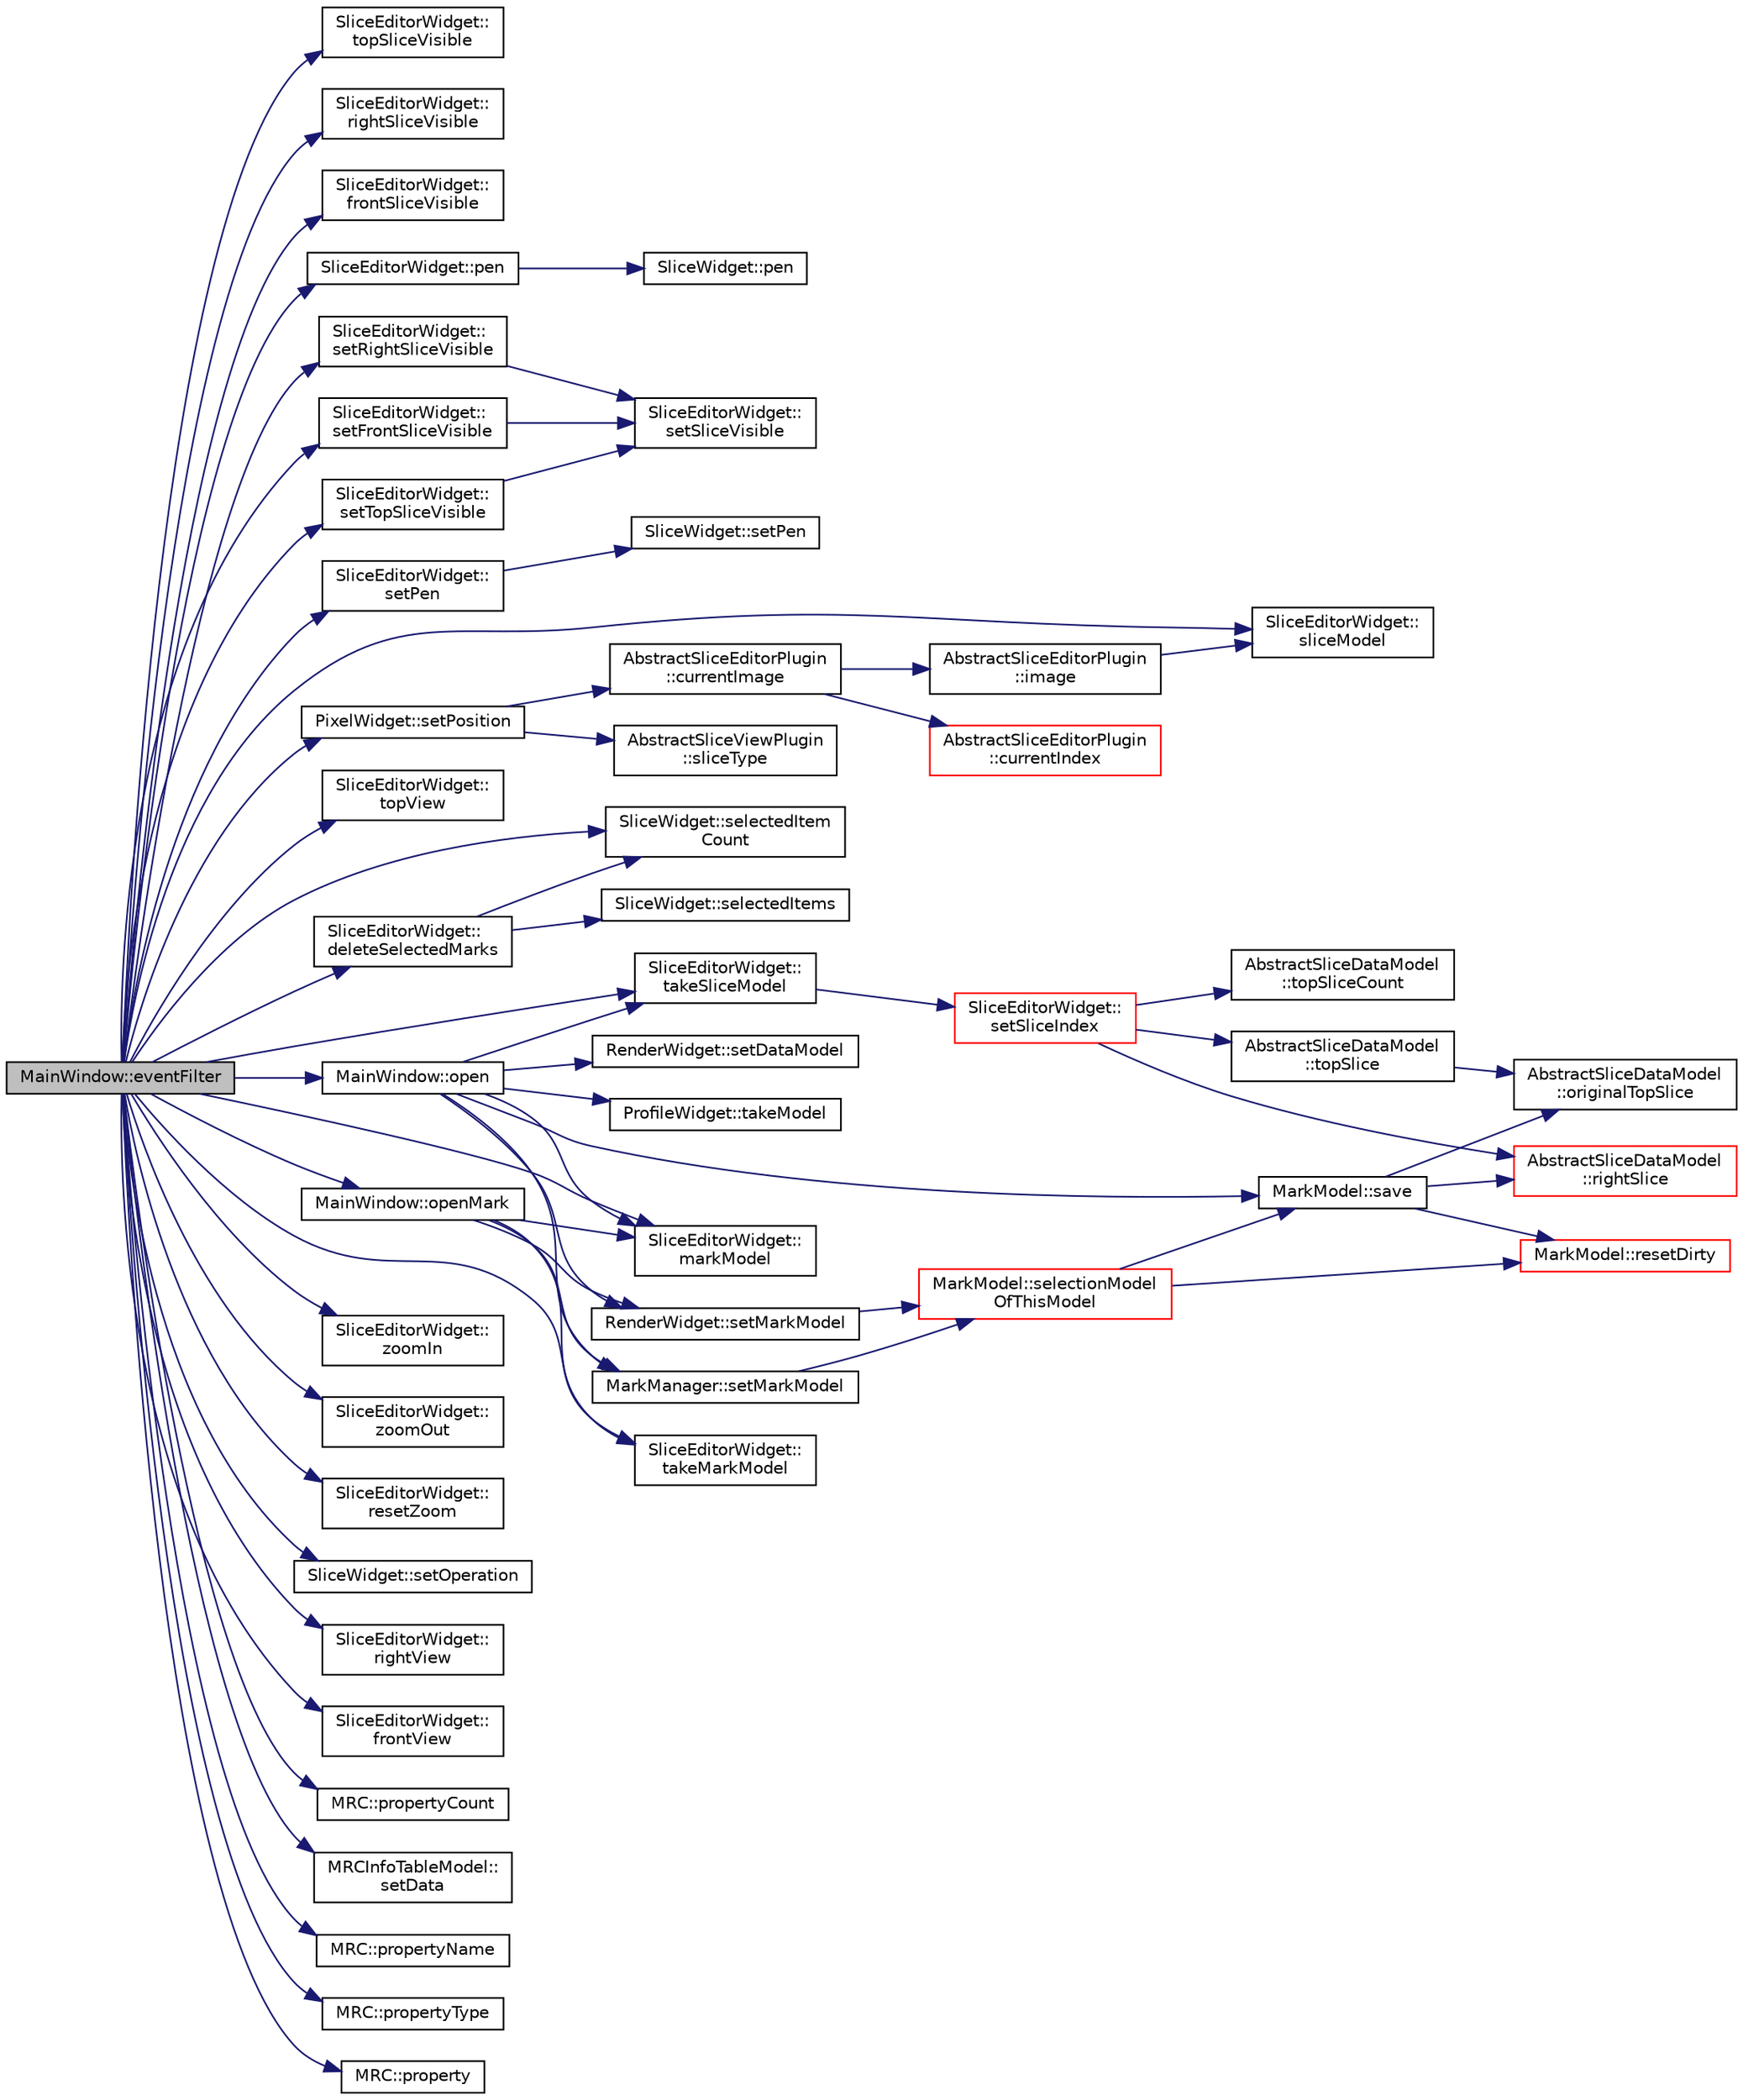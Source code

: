 digraph "MainWindow::eventFilter"
{
  edge [fontname="Helvetica",fontsize="10",labelfontname="Helvetica",labelfontsize="10"];
  node [fontname="Helvetica",fontsize="10",shape=record];
  rankdir="LR";
  Node7 [label="MainWindow::eventFilter",height=0.2,width=0.4,color="black", fillcolor="grey75", style="filled", fontcolor="black"];
  Node7 -> Node8 [color="midnightblue",fontsize="10",style="solid",fontname="Helvetica"];
  Node8 [label="SliceEditorWidget::\ltopSliceVisible",height=0.2,width=0.4,color="black", fillcolor="white", style="filled",URL="$class_slice_editor_widget.html#a9d0752e6d2daa08ab8d85e56a6f8699c",tooltip="Returns the visibility of top slice. "];
  Node7 -> Node9 [color="midnightblue",fontsize="10",style="solid",fontname="Helvetica"];
  Node9 [label="SliceEditorWidget::\lrightSliceVisible",height=0.2,width=0.4,color="black", fillcolor="white", style="filled",URL="$class_slice_editor_widget.html#a2d2a9af26a548a23884962d169e22ee7",tooltip="Returns the visibility of right slice. "];
  Node7 -> Node10 [color="midnightblue",fontsize="10",style="solid",fontname="Helvetica"];
  Node10 [label="SliceEditorWidget::\lfrontSliceVisible",height=0.2,width=0.4,color="black", fillcolor="white", style="filled",URL="$class_slice_editor_widget.html#af54d307c756e047a9fc5d60936cf8c96",tooltip="Returns the visibility of front slice. "];
  Node7 -> Node11 [color="midnightblue",fontsize="10",style="solid",fontname="Helvetica"];
  Node11 [label="SliceEditorWidget::pen",height=0.2,width=0.4,color="black", fillcolor="white", style="filled",URL="$class_slice_editor_widget.html#a1d33484b159165e85dad00e5731cd561",tooltip="Returns a QPen object used for painting marks. "];
  Node11 -> Node12 [color="midnightblue",fontsize="10",style="solid",fontname="Helvetica"];
  Node12 [label="SliceWidget::pen",height=0.2,width=0.4,color="black", fillcolor="white", style="filled",URL="$class_slice_widget.html#a7816b406651f2c4f388bd7626255024c"];
  Node7 -> Node13 [color="midnightblue",fontsize="10",style="solid",fontname="Helvetica"];
  Node13 [label="SliceEditorWidget::\lsetTopSliceVisible",height=0.2,width=0.4,color="black", fillcolor="white", style="filled",URL="$class_slice_editor_widget.html#a37775322f48419068d579b21bf4fab9e",tooltip="This a convienience function to change the visibility of the top slice widget. "];
  Node13 -> Node14 [color="midnightblue",fontsize="10",style="solid",fontname="Helvetica"];
  Node14 [label="SliceEditorWidget::\lsetSliceVisible",height=0.2,width=0.4,color="black", fillcolor="white", style="filled",URL="$class_slice_editor_widget.html#a47c5b6f3612352e1e8844d884ae6a0fd",tooltip="This property holds visibility of the three types of slice widget. "];
  Node7 -> Node15 [color="midnightblue",fontsize="10",style="solid",fontname="Helvetica"];
  Node15 [label="SliceEditorWidget::\lsetRightSliceVisible",height=0.2,width=0.4,color="black", fillcolor="white", style="filled",URL="$class_slice_editor_widget.html#aab9d24caf666092861776d1d94266146",tooltip="This a convienience function to change the visibility of the front slice widget. "];
  Node15 -> Node14 [color="midnightblue",fontsize="10",style="solid",fontname="Helvetica"];
  Node7 -> Node16 [color="midnightblue",fontsize="10",style="solid",fontname="Helvetica"];
  Node16 [label="SliceEditorWidget::\lsetFrontSliceVisible",height=0.2,width=0.4,color="black", fillcolor="white", style="filled",URL="$class_slice_editor_widget.html#a4ee534f8dedd9db2c3f8b8e969e1fefa",tooltip="This a convienience function to change the visibility of the right slice widget. "];
  Node16 -> Node14 [color="midnightblue",fontsize="10",style="solid",fontname="Helvetica"];
  Node7 -> Node17 [color="midnightblue",fontsize="10",style="solid",fontname="Helvetica"];
  Node17 [label="SliceEditorWidget::\lsetPen",height=0.2,width=0.4,color="black", fillcolor="white", style="filled",URL="$class_slice_editor_widget.html#aa551b44db6ac4ad9f737cc09ec64816f",tooltip="Sets the slice widgets&#39; pen to be the given pen. "];
  Node17 -> Node18 [color="midnightblue",fontsize="10",style="solid",fontname="Helvetica"];
  Node18 [label="SliceWidget::setPen",height=0.2,width=0.4,color="black", fillcolor="white", style="filled",URL="$class_slice_widget.html#aff63c87e4f7a99a90d067e47ec9b7de1"];
  Node7 -> Node19 [color="midnightblue",fontsize="10",style="solid",fontname="Helvetica"];
  Node19 [label="PixelWidget::setPosition",height=0.2,width=0.4,color="black", fillcolor="white", style="filled",URL="$class_pixel_widget.html#a3b274a09b7c4d878078f5c771c706214"];
  Node19 -> Node20 [color="midnightblue",fontsize="10",style="solid",fontname="Helvetica"];
  Node20 [label="AbstractSliceEditorPlugin\l::currentImage",height=0.2,width=0.4,color="black", fillcolor="white", style="filled",URL="$class_abstract_slice_editor_plugin.html#a9cfc9e11d08a69343cb80ddee93de890"];
  Node20 -> Node21 [color="midnightblue",fontsize="10",style="solid",fontname="Helvetica"];
  Node21 [label="AbstractSliceEditorPlugin\l::image",height=0.2,width=0.4,color="black", fillcolor="white", style="filled",URL="$class_abstract_slice_editor_plugin.html#a66247bc02a617d0be7d96d2432583001"];
  Node21 -> Node22 [color="midnightblue",fontsize="10",style="solid",fontname="Helvetica"];
  Node22 [label="SliceEditorWidget::\lsliceModel",height=0.2,width=0.4,color="black", fillcolor="white", style="filled",URL="$class_slice_editor_widget.html#a462f93f51d3898bdcb7c45f60569c15a",tooltip="Returns the top slice model. "];
  Node20 -> Node23 [color="midnightblue",fontsize="10",style="solid",fontname="Helvetica"];
  Node23 [label="AbstractSliceEditorPlugin\l::currentIndex",height=0.2,width=0.4,color="red", fillcolor="white", style="filled",URL="$class_abstract_slice_editor_plugin.html#acecc6bb1a5fd0e76d4e6a4d7ca4177f6"];
  Node19 -> Node25 [color="midnightblue",fontsize="10",style="solid",fontname="Helvetica"];
  Node25 [label="AbstractSliceViewPlugin\l::sliceType",height=0.2,width=0.4,color="black", fillcolor="white", style="filled",URL="$class_abstract_slice_view_plugin.html#aa481339a25aacca41872400910e6f6ba"];
  Node7 -> Node26 [color="midnightblue",fontsize="10",style="solid",fontname="Helvetica"];
  Node26 [label="SliceEditorWidget::\ltopView",height=0.2,width=0.4,color="black", fillcolor="white", style="filled",URL="$class_slice_editor_widget.html#a37ddc32b97cc4e8771745046cb88ff35",tooltip="Returns the top slice widget. "];
  Node7 -> Node27 [color="midnightblue",fontsize="10",style="solid",fontname="Helvetica"];
  Node27 [label="SliceWidget::selectedItem\lCount",height=0.2,width=0.4,color="black", fillcolor="white", style="filled",URL="$class_slice_widget.html#a18095dee4f17927573eb8d1a2420242c"];
  Node7 -> Node28 [color="midnightblue",fontsize="10",style="solid",fontname="Helvetica"];
  Node28 [label="SliceEditorWidget::\lmarkModel",height=0.2,width=0.4,color="black", fillcolor="white", style="filled",URL="$class_slice_editor_widget.html#a58900b8bf23e2d03d988144c4fe6fd79",tooltip="Returns the mark model held in the widget. "];
  Node7 -> Node29 [color="midnightblue",fontsize="10",style="solid",fontname="Helvetica"];
  Node29 [label="SliceEditorWidget::\lzoomIn",height=0.2,width=0.4,color="black", fillcolor="white", style="filled",URL="$class_slice_editor_widget.html#a046612fcab11def88348b78b1062cbdc",tooltip="Zooms in for three slice widgets. "];
  Node7 -> Node30 [color="midnightblue",fontsize="10",style="solid",fontname="Helvetica"];
  Node30 [label="SliceEditorWidget::\lzoomOut",height=0.2,width=0.4,color="black", fillcolor="white", style="filled",URL="$class_slice_editor_widget.html#a6fa40afbe13ccc596ebfe4cf159a82d5",tooltip="Zooms out for three slice widgets. "];
  Node7 -> Node31 [color="midnightblue",fontsize="10",style="solid",fontname="Helvetica"];
  Node31 [label="SliceEditorWidget::\lresetZoom",height=0.2,width=0.4,color="black", fillcolor="white", style="filled",URL="$class_slice_editor_widget.html#a0edd0cf31fe3c5603cedb99e52c1c85f",tooltip="Resets the default zoom for three slice widgets. "];
  Node7 -> Node32 [color="midnightblue",fontsize="10",style="solid",fontname="Helvetica"];
  Node32 [label="SliceWidget::setOperation",height=0.2,width=0.4,color="black", fillcolor="white", style="filled",URL="$class_slice_widget.html#ada4f0ed0bd4b87c2f80ab7d1341b6ab9"];
  Node7 -> Node33 [color="midnightblue",fontsize="10",style="solid",fontname="Helvetica"];
  Node33 [label="SliceEditorWidget::\lrightView",height=0.2,width=0.4,color="black", fillcolor="white", style="filled",URL="$class_slice_editor_widget.html#aca98a3731da7f8fcf6db8de5fdb09dc7",tooltip="Returns the right slice widget. "];
  Node7 -> Node34 [color="midnightblue",fontsize="10",style="solid",fontname="Helvetica"];
  Node34 [label="SliceEditorWidget::\lfrontView",height=0.2,width=0.4,color="black", fillcolor="white", style="filled",URL="$class_slice_editor_widget.html#a5e4c4a47ad244e38f7106aecb902b820",tooltip="Returns the front slice widget. "];
  Node7 -> Node35 [color="midnightblue",fontsize="10",style="solid",fontname="Helvetica"];
  Node35 [label="SliceEditorWidget::\ldeleteSelectedMarks",height=0.2,width=0.4,color="black", fillcolor="white", style="filled",URL="$class_slice_editor_widget.html#a700e6e3a04e9eacb2d5653c19bf6843d",tooltip="Deletes the selected marks in three slice widget. "];
  Node35 -> Node36 [color="midnightblue",fontsize="10",style="solid",fontname="Helvetica"];
  Node36 [label="SliceWidget::selectedItems",height=0.2,width=0.4,color="black", fillcolor="white", style="filled",URL="$class_slice_widget.html#a850a05aa3c1ae3e28f658521f73bbe44"];
  Node35 -> Node27 [color="midnightblue",fontsize="10",style="solid",fontname="Helvetica"];
  Node7 -> Node37 [color="midnightblue",fontsize="10",style="solid",fontname="Helvetica"];
  Node37 [label="MainWindow::open",height=0.2,width=0.4,color="black", fillcolor="white", style="filled",URL="$class_main_window.html#a1e8fb82ba2db0b722d9cd49fb05e4952"];
  Node37 -> Node28 [color="midnightblue",fontsize="10",style="solid",fontname="Helvetica"];
  Node37 -> Node38 [color="midnightblue",fontsize="10",style="solid",fontname="Helvetica"];
  Node38 [label="SliceEditorWidget::\ltakeSliceModel",height=0.2,width=0.4,color="black", fillcolor="white", style="filled",URL="$class_slice_editor_widget.html#a34785ca09d9555c78deb605d6e93efa0",tooltip="Replaces the old slice model with the given model and returns the old one. "];
  Node38 -> Node39 [color="midnightblue",fontsize="10",style="solid",fontname="Helvetica"];
  Node39 [label="SliceEditorWidget::\lsetSliceIndex",height=0.2,width=0.4,color="red", fillcolor="white", style="filled",URL="$class_slice_editor_widget.html#afb096e8090c67da78ccdabf387a54dd3",tooltip="Sets the current slice index given in index for the slice type type. "];
  Node39 -> Node40 [color="midnightblue",fontsize="10",style="solid",fontname="Helvetica"];
  Node40 [label="AbstractSliceDataModel\l::topSliceCount",height=0.2,width=0.4,color="black", fillcolor="white", style="filled",URL="$class_abstract_slice_data_model.html#a6ee771893956663b608ffdfa63a71124"];
  Node39 -> Node41 [color="midnightblue",fontsize="10",style="solid",fontname="Helvetica"];
  Node41 [label="AbstractSliceDataModel\l::topSlice",height=0.2,width=0.4,color="black", fillcolor="white", style="filled",URL="$class_abstract_slice_data_model.html#aa2a7101c7cd8329ec1f3e58fd310f1b5"];
  Node41 -> Node42 [color="midnightblue",fontsize="10",style="solid",fontname="Helvetica"];
  Node42 [label="AbstractSliceDataModel\l::originalTopSlice",height=0.2,width=0.4,color="black", fillcolor="white", style="filled",URL="$class_abstract_slice_data_model.html#a9382ae1b265f17b237eecd803b6fbc46"];
  Node39 -> Node44 [color="midnightblue",fontsize="10",style="solid",fontname="Helvetica"];
  Node44 [label="AbstractSliceDataModel\l::rightSlice",height=0.2,width=0.4,color="red", fillcolor="white", style="filled",URL="$class_abstract_slice_data_model.html#a724dbf0b38f651f87bfdc3e7309086b9"];
  Node37 -> Node52 [color="midnightblue",fontsize="10",style="solid",fontname="Helvetica"];
  Node52 [label="RenderWidget::setDataModel",height=0.2,width=0.4,color="black", fillcolor="white", style="filled",URL="$class_render_widget.html#a948628b625a3fee233c5a647f1ff0093",tooltip="Sets the data model as the given model. "];
  Node37 -> Node53 [color="midnightblue",fontsize="10",style="solid",fontname="Helvetica"];
  Node53 [label="RenderWidget::setMarkModel",height=0.2,width=0.4,color="black", fillcolor="white", style="filled",URL="$class_render_widget.html#ae525129d1fd36fa90f7c6674f4b51d70",tooltip="Sets the slice model as the given model. "];
  Node53 -> Node54 [color="midnightblue",fontsize="10",style="solid",fontname="Helvetica"];
  Node54 [label="MarkModel::selectionModel\lOfThisModel",height=0.2,width=0.4,color="red", fillcolor="white", style="filled",URL="$class_mark_model.html#ad58bc2e692e3b5a0716e20145d135e50"];
  Node54 -> Node77 [color="midnightblue",fontsize="10",style="solid",fontname="Helvetica"];
  Node77 [label="MarkModel::save",height=0.2,width=0.4,color="black", fillcolor="white", style="filled",URL="$class_mark_model.html#abe6abbd59c1ea3c302b8cd6951d4c28f",tooltip="Save current marks contained in the mark model. "];
  Node77 -> Node78 [color="midnightblue",fontsize="10",style="solid",fontname="Helvetica"];
  Node78 [label="MarkModel::resetDirty",height=0.2,width=0.4,color="red", fillcolor="white", style="filled",URL="$class_mark_model.html#a9da9d98031656c3b0ebacc02ea33361f",tooltip="Reset the dirty bit. "];
  Node77 -> Node42 [color="midnightblue",fontsize="10",style="solid",fontname="Helvetica"];
  Node77 -> Node44 [color="midnightblue",fontsize="10",style="solid",fontname="Helvetica"];
  Node54 -> Node78 [color="midnightblue",fontsize="10",style="solid",fontname="Helvetica"];
  Node37 -> Node84 [color="midnightblue",fontsize="10",style="solid",fontname="Helvetica"];
  Node84 [label="MarkManager::setMarkModel",height=0.2,width=0.4,color="black", fillcolor="white", style="filled",URL="$class_mark_manager.html#a1c5504fe103bdbd2402f1bf35081c04a",tooltip="Set new model model to the widget. "];
  Node84 -> Node54 [color="midnightblue",fontsize="10",style="solid",fontname="Helvetica"];
  Node37 -> Node85 [color="midnightblue",fontsize="10",style="solid",fontname="Helvetica"];
  Node85 [label="ProfileWidget::takeModel",height=0.2,width=0.4,color="black", fillcolor="white", style="filled",URL="$class_profile_widget.html#ac1d25d95655d907a9000a0ef1c5bebbd"];
  Node37 -> Node77 [color="midnightblue",fontsize="10",style="solid",fontname="Helvetica"];
  Node7 -> Node86 [color="midnightblue",fontsize="10",style="solid",fontname="Helvetica"];
  Node86 [label="MainWindow::openMark",height=0.2,width=0.4,color="black", fillcolor="white", style="filled",URL="$class_main_window.html#a9cd18140979dd0f5d1312e9c66de19da"];
  Node86 -> Node28 [color="midnightblue",fontsize="10",style="solid",fontname="Helvetica"];
  Node86 -> Node87 [color="midnightblue",fontsize="10",style="solid",fontname="Helvetica"];
  Node87 [label="SliceEditorWidget::\ltakeMarkModel",height=0.2,width=0.4,color="black", fillcolor="white", style="filled",URL="$class_slice_editor_widget.html#a75deb14a3a513c91f9bed9acab0686bc",tooltip="Replaces the old mark model with the given model and returns the old one. A flag success refers to is..."];
  Node86 -> Node84 [color="midnightblue",fontsize="10",style="solid",fontname="Helvetica"];
  Node86 -> Node53 [color="midnightblue",fontsize="10",style="solid",fontname="Helvetica"];
  Node7 -> Node22 [color="midnightblue",fontsize="10",style="solid",fontname="Helvetica"];
  Node7 -> Node38 [color="midnightblue",fontsize="10",style="solid",fontname="Helvetica"];
  Node7 -> Node87 [color="midnightblue",fontsize="10",style="solid",fontname="Helvetica"];
  Node7 -> Node88 [color="midnightblue",fontsize="10",style="solid",fontname="Helvetica"];
  Node88 [label="MRC::propertyCount",height=0.2,width=0.4,color="black", fillcolor="white", style="filled",URL="$class_m_r_c.html#ab320b1f2234b59e468b5ebb1affa4a6c"];
  Node7 -> Node89 [color="midnightblue",fontsize="10",style="solid",fontname="Helvetica"];
  Node89 [label="MRCInfoTableModel::\lsetData",height=0.2,width=0.4,color="black", fillcolor="white", style="filled",URL="$class_m_r_c_info_table_model.html#a99044b31a1575ad3076488719d2aadc4"];
  Node7 -> Node90 [color="midnightblue",fontsize="10",style="solid",fontname="Helvetica"];
  Node90 [label="MRC::propertyName",height=0.2,width=0.4,color="black", fillcolor="white", style="filled",URL="$class_m_r_c.html#a5993c271c1d88c650129498de953bb7c"];
  Node7 -> Node91 [color="midnightblue",fontsize="10",style="solid",fontname="Helvetica"];
  Node91 [label="MRC::propertyType",height=0.2,width=0.4,color="black", fillcolor="white", style="filled",URL="$class_m_r_c.html#a7619495af0545aeebc07f608183f2e15"];
  Node7 -> Node92 [color="midnightblue",fontsize="10",style="solid",fontname="Helvetica"];
  Node92 [label="MRC::property",height=0.2,width=0.4,color="black", fillcolor="white", style="filled",URL="$class_m_r_c.html#aec57ad43c5bd3d988bbffffe0e2d7790"];
}
